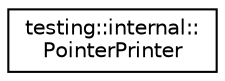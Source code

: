 digraph "Graphical Class Hierarchy"
{
 // INTERACTIVE_SVG=YES
 // LATEX_PDF_SIZE
  edge [fontname="Helvetica",fontsize="10",labelfontname="Helvetica",labelfontsize="10"];
  node [fontname="Helvetica",fontsize="10",shape=record];
  rankdir="LR";
  Node0 [label="testing::internal::\lPointerPrinter",height=0.2,width=0.4,color="black", fillcolor="white", style="filled",URL="$d3/d1e/structtesting_1_1internal_1_1_pointer_printer.html",tooltip=" "];
}

